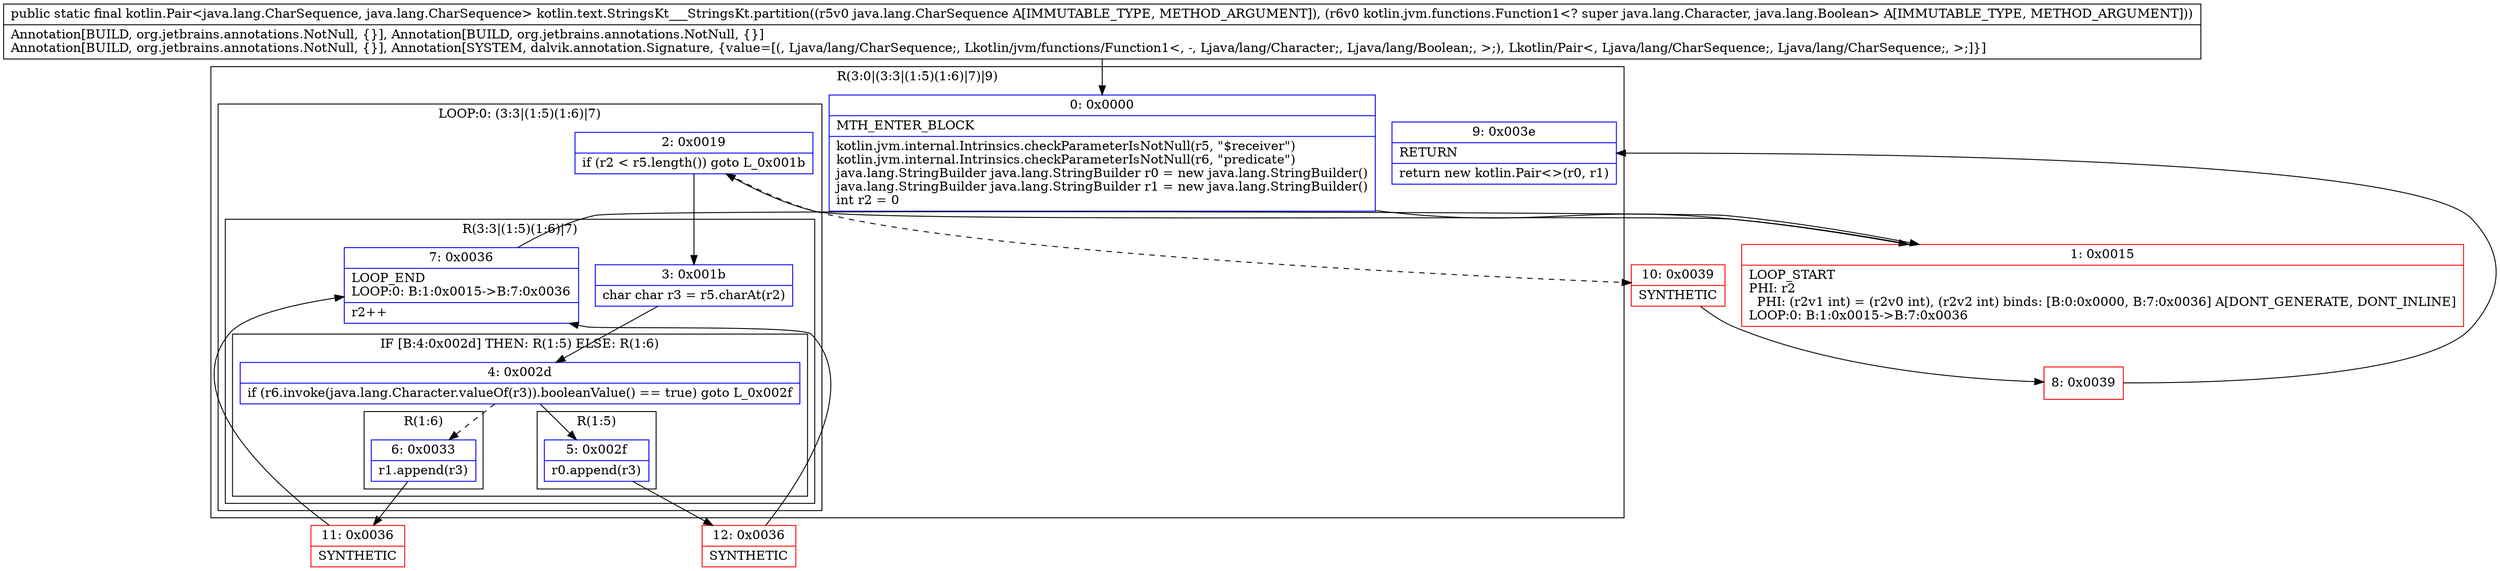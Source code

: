 digraph "CFG forkotlin.text.StringsKt___StringsKt.partition(Ljava\/lang\/CharSequence;Lkotlin\/jvm\/functions\/Function1;)Lkotlin\/Pair;" {
subgraph cluster_Region_1015715344 {
label = "R(3:0|(3:3|(1:5)(1:6)|7)|9)";
node [shape=record,color=blue];
Node_0 [shape=record,label="{0\:\ 0x0000|MTH_ENTER_BLOCK\l|kotlin.jvm.internal.Intrinsics.checkParameterIsNotNull(r5, \"$receiver\")\lkotlin.jvm.internal.Intrinsics.checkParameterIsNotNull(r6, \"predicate\")\ljava.lang.StringBuilder java.lang.StringBuilder r0 = new java.lang.StringBuilder()\ljava.lang.StringBuilder java.lang.StringBuilder r1 = new java.lang.StringBuilder()\lint r2 = 0\l}"];
subgraph cluster_LoopRegion_1334448262 {
label = "LOOP:0: (3:3|(1:5)(1:6)|7)";
node [shape=record,color=blue];
Node_2 [shape=record,label="{2\:\ 0x0019|if (r2 \< r5.length()) goto L_0x001b\l}"];
subgraph cluster_Region_668476785 {
label = "R(3:3|(1:5)(1:6)|7)";
node [shape=record,color=blue];
Node_3 [shape=record,label="{3\:\ 0x001b|char char r3 = r5.charAt(r2)\l}"];
subgraph cluster_IfRegion_454969496 {
label = "IF [B:4:0x002d] THEN: R(1:5) ELSE: R(1:6)";
node [shape=record,color=blue];
Node_4 [shape=record,label="{4\:\ 0x002d|if (r6.invoke(java.lang.Character.valueOf(r3)).booleanValue() == true) goto L_0x002f\l}"];
subgraph cluster_Region_212208529 {
label = "R(1:5)";
node [shape=record,color=blue];
Node_5 [shape=record,label="{5\:\ 0x002f|r0.append(r3)\l}"];
}
subgraph cluster_Region_540803699 {
label = "R(1:6)";
node [shape=record,color=blue];
Node_6 [shape=record,label="{6\:\ 0x0033|r1.append(r3)\l}"];
}
}
Node_7 [shape=record,label="{7\:\ 0x0036|LOOP_END\lLOOP:0: B:1:0x0015\-\>B:7:0x0036\l|r2++\l}"];
}
}
Node_9 [shape=record,label="{9\:\ 0x003e|RETURN\l|return new kotlin.Pair\<\>(r0, r1)\l}"];
}
Node_1 [shape=record,color=red,label="{1\:\ 0x0015|LOOP_START\lPHI: r2 \l  PHI: (r2v1 int) = (r2v0 int), (r2v2 int) binds: [B:0:0x0000, B:7:0x0036] A[DONT_GENERATE, DONT_INLINE]\lLOOP:0: B:1:0x0015\-\>B:7:0x0036\l}"];
Node_8 [shape=record,color=red,label="{8\:\ 0x0039}"];
Node_10 [shape=record,color=red,label="{10\:\ 0x0039|SYNTHETIC\l}"];
Node_11 [shape=record,color=red,label="{11\:\ 0x0036|SYNTHETIC\l}"];
Node_12 [shape=record,color=red,label="{12\:\ 0x0036|SYNTHETIC\l}"];
MethodNode[shape=record,label="{public static final kotlin.Pair\<java.lang.CharSequence, java.lang.CharSequence\> kotlin.text.StringsKt___StringsKt.partition((r5v0 java.lang.CharSequence A[IMMUTABLE_TYPE, METHOD_ARGUMENT]), (r6v0 kotlin.jvm.functions.Function1\<? super java.lang.Character, java.lang.Boolean\> A[IMMUTABLE_TYPE, METHOD_ARGUMENT]))  | Annotation[BUILD, org.jetbrains.annotations.NotNull, \{\}], Annotation[BUILD, org.jetbrains.annotations.NotNull, \{\}]\lAnnotation[BUILD, org.jetbrains.annotations.NotNull, \{\}], Annotation[SYSTEM, dalvik.annotation.Signature, \{value=[(, Ljava\/lang\/CharSequence;, Lkotlin\/jvm\/functions\/Function1\<, \-, Ljava\/lang\/Character;, Ljava\/lang\/Boolean;, \>;), Lkotlin\/Pair\<, Ljava\/lang\/CharSequence;, Ljava\/lang\/CharSequence;, \>;]\}]\l}"];
MethodNode -> Node_0;
Node_0 -> Node_1;
Node_2 -> Node_3;
Node_2 -> Node_10[style=dashed];
Node_3 -> Node_4;
Node_4 -> Node_5;
Node_4 -> Node_6[style=dashed];
Node_5 -> Node_12;
Node_6 -> Node_11;
Node_7 -> Node_1;
Node_1 -> Node_2;
Node_8 -> Node_9;
Node_10 -> Node_8;
Node_11 -> Node_7;
Node_12 -> Node_7;
}

